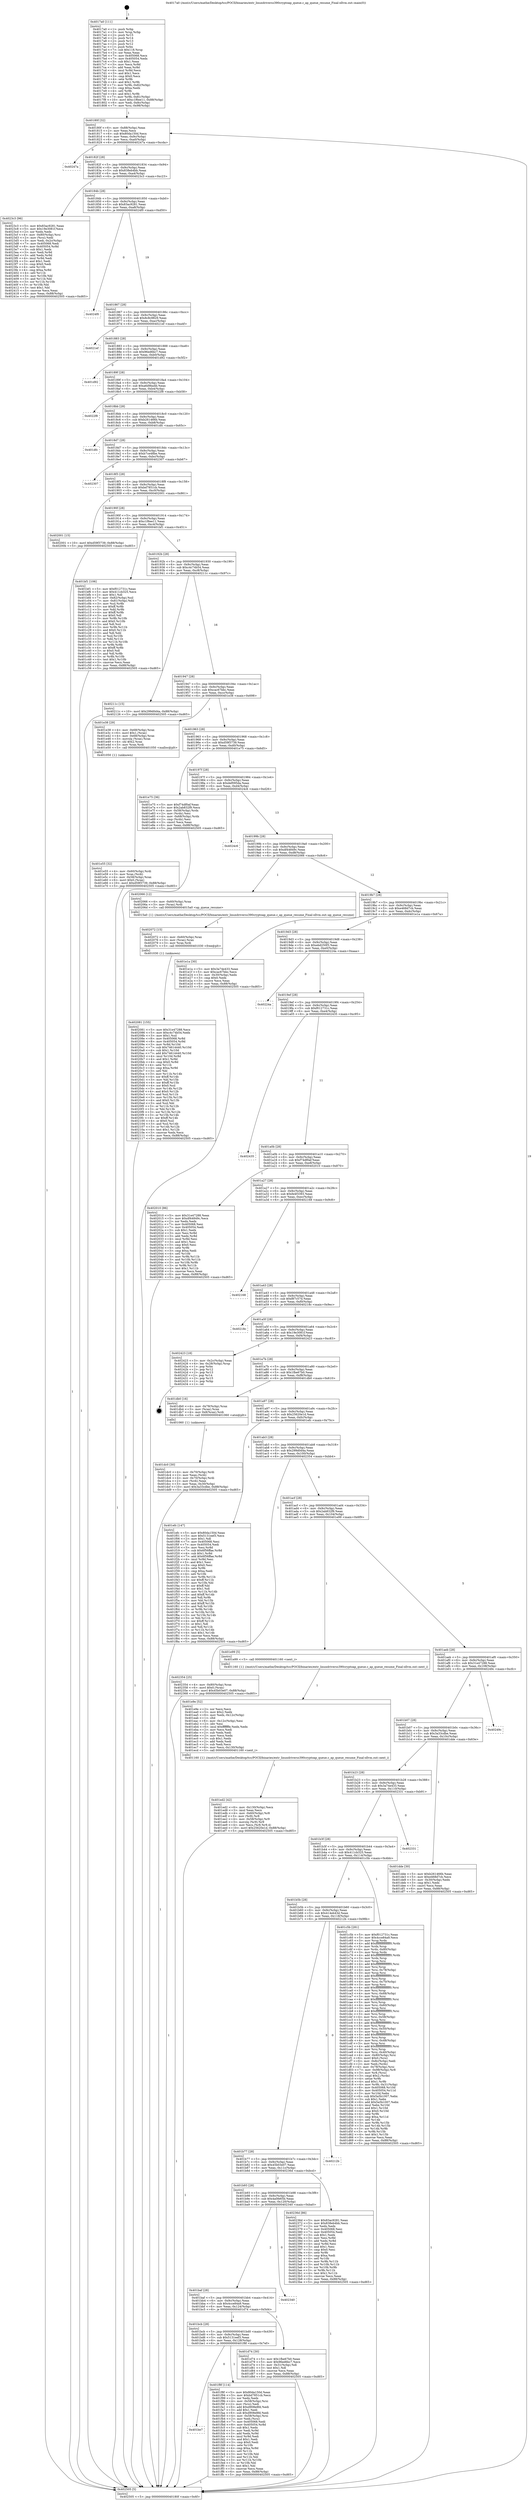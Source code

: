 digraph "0x4017a0" {
  label = "0x4017a0 (/mnt/c/Users/mathe/Desktop/tcc/POCII/binaries/extr_linuxdriverss390cryptoap_queue.c_ap_queue_resume_Final-ollvm.out::main(0))"
  labelloc = "t"
  node[shape=record]

  Entry [label="",width=0.3,height=0.3,shape=circle,fillcolor=black,style=filled]
  "0x40180f" [label="{
     0x40180f [32]\l
     | [instrs]\l
     &nbsp;&nbsp;0x40180f \<+6\>: mov -0x88(%rbp),%eax\l
     &nbsp;&nbsp;0x401815 \<+2\>: mov %eax,%ecx\l
     &nbsp;&nbsp;0x401817 \<+6\>: sub $0x80da150d,%ecx\l
     &nbsp;&nbsp;0x40181d \<+6\>: mov %eax,-0x9c(%rbp)\l
     &nbsp;&nbsp;0x401823 \<+6\>: mov %ecx,-0xa0(%rbp)\l
     &nbsp;&nbsp;0x401829 \<+6\>: je 000000000040247a \<main+0xcda\>\l
  }"]
  "0x40247a" [label="{
     0x40247a\l
  }", style=dashed]
  "0x40182f" [label="{
     0x40182f [28]\l
     | [instrs]\l
     &nbsp;&nbsp;0x40182f \<+5\>: jmp 0000000000401834 \<main+0x94\>\l
     &nbsp;&nbsp;0x401834 \<+6\>: mov -0x9c(%rbp),%eax\l
     &nbsp;&nbsp;0x40183a \<+5\>: sub $0x838eb4bb,%eax\l
     &nbsp;&nbsp;0x40183f \<+6\>: mov %eax,-0xa4(%rbp)\l
     &nbsp;&nbsp;0x401845 \<+6\>: je 00000000004023c3 \<main+0xc23\>\l
  }"]
  Exit [label="",width=0.3,height=0.3,shape=circle,fillcolor=black,style=filled,peripheries=2]
  "0x4023c3" [label="{
     0x4023c3 [96]\l
     | [instrs]\l
     &nbsp;&nbsp;0x4023c3 \<+5\>: mov $0x83ac9281,%eax\l
     &nbsp;&nbsp;0x4023c8 \<+5\>: mov $0x19e3081f,%ecx\l
     &nbsp;&nbsp;0x4023cd \<+2\>: xor %edx,%edx\l
     &nbsp;&nbsp;0x4023cf \<+4\>: mov -0x80(%rbp),%rsi\l
     &nbsp;&nbsp;0x4023d3 \<+2\>: mov (%rsi),%edi\l
     &nbsp;&nbsp;0x4023d5 \<+3\>: mov %edi,-0x2c(%rbp)\l
     &nbsp;&nbsp;0x4023d8 \<+7\>: mov 0x405068,%edi\l
     &nbsp;&nbsp;0x4023df \<+8\>: mov 0x405054,%r8d\l
     &nbsp;&nbsp;0x4023e7 \<+3\>: sub $0x1,%edx\l
     &nbsp;&nbsp;0x4023ea \<+3\>: mov %edi,%r9d\l
     &nbsp;&nbsp;0x4023ed \<+3\>: add %edx,%r9d\l
     &nbsp;&nbsp;0x4023f0 \<+4\>: imul %r9d,%edi\l
     &nbsp;&nbsp;0x4023f4 \<+3\>: and $0x1,%edi\l
     &nbsp;&nbsp;0x4023f7 \<+3\>: cmp $0x0,%edi\l
     &nbsp;&nbsp;0x4023fa \<+4\>: sete %r10b\l
     &nbsp;&nbsp;0x4023fe \<+4\>: cmp $0xa,%r8d\l
     &nbsp;&nbsp;0x402402 \<+4\>: setl %r11b\l
     &nbsp;&nbsp;0x402406 \<+3\>: mov %r10b,%bl\l
     &nbsp;&nbsp;0x402409 \<+3\>: and %r11b,%bl\l
     &nbsp;&nbsp;0x40240c \<+3\>: xor %r11b,%r10b\l
     &nbsp;&nbsp;0x40240f \<+3\>: or %r10b,%bl\l
     &nbsp;&nbsp;0x402412 \<+3\>: test $0x1,%bl\l
     &nbsp;&nbsp;0x402415 \<+3\>: cmovne %ecx,%eax\l
     &nbsp;&nbsp;0x402418 \<+6\>: mov %eax,-0x88(%rbp)\l
     &nbsp;&nbsp;0x40241e \<+5\>: jmp 0000000000402505 \<main+0xd65\>\l
  }"]
  "0x40184b" [label="{
     0x40184b [28]\l
     | [instrs]\l
     &nbsp;&nbsp;0x40184b \<+5\>: jmp 0000000000401850 \<main+0xb0\>\l
     &nbsp;&nbsp;0x401850 \<+6\>: mov -0x9c(%rbp),%eax\l
     &nbsp;&nbsp;0x401856 \<+5\>: sub $0x83ac9281,%eax\l
     &nbsp;&nbsp;0x40185b \<+6\>: mov %eax,-0xa8(%rbp)\l
     &nbsp;&nbsp;0x401861 \<+6\>: je 00000000004024f0 \<main+0xd50\>\l
  }"]
  "0x402081" [label="{
     0x402081 [155]\l
     | [instrs]\l
     &nbsp;&nbsp;0x402081 \<+5\>: mov $0x31e47288,%ecx\l
     &nbsp;&nbsp;0x402086 \<+5\>: mov $0xc4c74b54,%edx\l
     &nbsp;&nbsp;0x40208b \<+3\>: mov $0x1,%sil\l
     &nbsp;&nbsp;0x40208e \<+8\>: mov 0x405068,%r8d\l
     &nbsp;&nbsp;0x402096 \<+8\>: mov 0x405054,%r9d\l
     &nbsp;&nbsp;0x40209e \<+3\>: mov %r8d,%r10d\l
     &nbsp;&nbsp;0x4020a1 \<+7\>: sub $0x74614440,%r10d\l
     &nbsp;&nbsp;0x4020a8 \<+4\>: sub $0x1,%r10d\l
     &nbsp;&nbsp;0x4020ac \<+7\>: add $0x74614440,%r10d\l
     &nbsp;&nbsp;0x4020b3 \<+4\>: imul %r10d,%r8d\l
     &nbsp;&nbsp;0x4020b7 \<+4\>: and $0x1,%r8d\l
     &nbsp;&nbsp;0x4020bb \<+4\>: cmp $0x0,%r8d\l
     &nbsp;&nbsp;0x4020bf \<+4\>: sete %r11b\l
     &nbsp;&nbsp;0x4020c3 \<+4\>: cmp $0xa,%r9d\l
     &nbsp;&nbsp;0x4020c7 \<+3\>: setl %bl\l
     &nbsp;&nbsp;0x4020ca \<+3\>: mov %r11b,%r14b\l
     &nbsp;&nbsp;0x4020cd \<+4\>: xor $0xff,%r14b\l
     &nbsp;&nbsp;0x4020d1 \<+3\>: mov %bl,%r15b\l
     &nbsp;&nbsp;0x4020d4 \<+4\>: xor $0xff,%r15b\l
     &nbsp;&nbsp;0x4020d8 \<+4\>: xor $0x0,%sil\l
     &nbsp;&nbsp;0x4020dc \<+3\>: mov %r14b,%r12b\l
     &nbsp;&nbsp;0x4020df \<+4\>: and $0x0,%r12b\l
     &nbsp;&nbsp;0x4020e3 \<+3\>: and %sil,%r11b\l
     &nbsp;&nbsp;0x4020e6 \<+3\>: mov %r15b,%r13b\l
     &nbsp;&nbsp;0x4020e9 \<+4\>: and $0x0,%r13b\l
     &nbsp;&nbsp;0x4020ed \<+3\>: and %sil,%bl\l
     &nbsp;&nbsp;0x4020f0 \<+3\>: or %r11b,%r12b\l
     &nbsp;&nbsp;0x4020f3 \<+3\>: or %bl,%r13b\l
     &nbsp;&nbsp;0x4020f6 \<+3\>: xor %r13b,%r12b\l
     &nbsp;&nbsp;0x4020f9 \<+3\>: or %r15b,%r14b\l
     &nbsp;&nbsp;0x4020fc \<+4\>: xor $0xff,%r14b\l
     &nbsp;&nbsp;0x402100 \<+4\>: or $0x0,%sil\l
     &nbsp;&nbsp;0x402104 \<+3\>: and %sil,%r14b\l
     &nbsp;&nbsp;0x402107 \<+3\>: or %r14b,%r12b\l
     &nbsp;&nbsp;0x40210a \<+4\>: test $0x1,%r12b\l
     &nbsp;&nbsp;0x40210e \<+3\>: cmovne %edx,%ecx\l
     &nbsp;&nbsp;0x402111 \<+6\>: mov %ecx,-0x88(%rbp)\l
     &nbsp;&nbsp;0x402117 \<+5\>: jmp 0000000000402505 \<main+0xd65\>\l
  }"]
  "0x4024f0" [label="{
     0x4024f0\l
  }", style=dashed]
  "0x401867" [label="{
     0x401867 [28]\l
     | [instrs]\l
     &nbsp;&nbsp;0x401867 \<+5\>: jmp 000000000040186c \<main+0xcc\>\l
     &nbsp;&nbsp;0x40186c \<+6\>: mov -0x9c(%rbp),%eax\l
     &nbsp;&nbsp;0x401872 \<+5\>: sub $0x8c8c9829,%eax\l
     &nbsp;&nbsp;0x401877 \<+6\>: mov %eax,-0xac(%rbp)\l
     &nbsp;&nbsp;0x40187d \<+6\>: je 00000000004021ef \<main+0xa4f\>\l
  }"]
  "0x402072" [label="{
     0x402072 [15]\l
     | [instrs]\l
     &nbsp;&nbsp;0x402072 \<+4\>: mov -0x60(%rbp),%rax\l
     &nbsp;&nbsp;0x402076 \<+3\>: mov (%rax),%rax\l
     &nbsp;&nbsp;0x402079 \<+3\>: mov %rax,%rdi\l
     &nbsp;&nbsp;0x40207c \<+5\>: call 0000000000401030 \<free@plt\>\l
     | [calls]\l
     &nbsp;&nbsp;0x401030 \{1\} (unknown)\l
  }"]
  "0x4021ef" [label="{
     0x4021ef\l
  }", style=dashed]
  "0x401883" [label="{
     0x401883 [28]\l
     | [instrs]\l
     &nbsp;&nbsp;0x401883 \<+5\>: jmp 0000000000401888 \<main+0xe8\>\l
     &nbsp;&nbsp;0x401888 \<+6\>: mov -0x9c(%rbp),%eax\l
     &nbsp;&nbsp;0x40188e \<+5\>: sub $0x96ed6bc7,%eax\l
     &nbsp;&nbsp;0x401893 \<+6\>: mov %eax,-0xb0(%rbp)\l
     &nbsp;&nbsp;0x401899 \<+6\>: je 0000000000401d92 \<main+0x5f2\>\l
  }"]
  "0x401be7" [label="{
     0x401be7\l
  }", style=dashed]
  "0x401d92" [label="{
     0x401d92\l
  }", style=dashed]
  "0x40189f" [label="{
     0x40189f [28]\l
     | [instrs]\l
     &nbsp;&nbsp;0x40189f \<+5\>: jmp 00000000004018a4 \<main+0x104\>\l
     &nbsp;&nbsp;0x4018a4 \<+6\>: mov -0x9c(%rbp),%eax\l
     &nbsp;&nbsp;0x4018aa \<+5\>: sub $0xa6d9ba4b,%eax\l
     &nbsp;&nbsp;0x4018af \<+6\>: mov %eax,-0xb4(%rbp)\l
     &nbsp;&nbsp;0x4018b5 \<+6\>: je 00000000004022f8 \<main+0xb58\>\l
  }"]
  "0x401f8f" [label="{
     0x401f8f [114]\l
     | [instrs]\l
     &nbsp;&nbsp;0x401f8f \<+5\>: mov $0x80da150d,%eax\l
     &nbsp;&nbsp;0x401f94 \<+5\>: mov $0xbd7851cb,%ecx\l
     &nbsp;&nbsp;0x401f99 \<+2\>: xor %edx,%edx\l
     &nbsp;&nbsp;0x401f9b \<+4\>: mov -0x58(%rbp),%rsi\l
     &nbsp;&nbsp;0x401f9f \<+2\>: mov (%rsi),%edi\l
     &nbsp;&nbsp;0x401fa1 \<+6\>: add $0xd908e8fd,%edi\l
     &nbsp;&nbsp;0x401fa7 \<+3\>: add $0x1,%edi\l
     &nbsp;&nbsp;0x401faa \<+6\>: sub $0xd908e8fd,%edi\l
     &nbsp;&nbsp;0x401fb0 \<+4\>: mov -0x58(%rbp),%rsi\l
     &nbsp;&nbsp;0x401fb4 \<+2\>: mov %edi,(%rsi)\l
     &nbsp;&nbsp;0x401fb6 \<+7\>: mov 0x405068,%edi\l
     &nbsp;&nbsp;0x401fbd \<+8\>: mov 0x405054,%r8d\l
     &nbsp;&nbsp;0x401fc5 \<+3\>: sub $0x1,%edx\l
     &nbsp;&nbsp;0x401fc8 \<+3\>: mov %edi,%r9d\l
     &nbsp;&nbsp;0x401fcb \<+3\>: add %edx,%r9d\l
     &nbsp;&nbsp;0x401fce \<+4\>: imul %r9d,%edi\l
     &nbsp;&nbsp;0x401fd2 \<+3\>: and $0x1,%edi\l
     &nbsp;&nbsp;0x401fd5 \<+3\>: cmp $0x0,%edi\l
     &nbsp;&nbsp;0x401fd8 \<+4\>: sete %r10b\l
     &nbsp;&nbsp;0x401fdc \<+4\>: cmp $0xa,%r8d\l
     &nbsp;&nbsp;0x401fe0 \<+4\>: setl %r11b\l
     &nbsp;&nbsp;0x401fe4 \<+3\>: mov %r10b,%bl\l
     &nbsp;&nbsp;0x401fe7 \<+3\>: and %r11b,%bl\l
     &nbsp;&nbsp;0x401fea \<+3\>: xor %r11b,%r10b\l
     &nbsp;&nbsp;0x401fed \<+3\>: or %r10b,%bl\l
     &nbsp;&nbsp;0x401ff0 \<+3\>: test $0x1,%bl\l
     &nbsp;&nbsp;0x401ff3 \<+3\>: cmovne %ecx,%eax\l
     &nbsp;&nbsp;0x401ff6 \<+6\>: mov %eax,-0x88(%rbp)\l
     &nbsp;&nbsp;0x401ffc \<+5\>: jmp 0000000000402505 \<main+0xd65\>\l
  }"]
  "0x4022f8" [label="{
     0x4022f8\l
  }", style=dashed]
  "0x4018bb" [label="{
     0x4018bb [28]\l
     | [instrs]\l
     &nbsp;&nbsp;0x4018bb \<+5\>: jmp 00000000004018c0 \<main+0x120\>\l
     &nbsp;&nbsp;0x4018c0 \<+6\>: mov -0x9c(%rbp),%eax\l
     &nbsp;&nbsp;0x4018c6 \<+5\>: sub $0xb261466b,%eax\l
     &nbsp;&nbsp;0x4018cb \<+6\>: mov %eax,-0xb8(%rbp)\l
     &nbsp;&nbsp;0x4018d1 \<+6\>: je 0000000000401dfc \<main+0x65c\>\l
  }"]
  "0x401ed2" [label="{
     0x401ed2 [42]\l
     | [instrs]\l
     &nbsp;&nbsp;0x401ed2 \<+6\>: mov -0x130(%rbp),%ecx\l
     &nbsp;&nbsp;0x401ed8 \<+3\>: imul %eax,%ecx\l
     &nbsp;&nbsp;0x401edb \<+4\>: mov -0x60(%rbp),%r8\l
     &nbsp;&nbsp;0x401edf \<+3\>: mov (%r8),%r8\l
     &nbsp;&nbsp;0x401ee2 \<+4\>: mov -0x58(%rbp),%r9\l
     &nbsp;&nbsp;0x401ee6 \<+3\>: movslq (%r9),%r9\l
     &nbsp;&nbsp;0x401ee9 \<+4\>: mov %ecx,(%r8,%r9,4)\l
     &nbsp;&nbsp;0x401eed \<+10\>: movl $0x25620e1d,-0x88(%rbp)\l
     &nbsp;&nbsp;0x401ef7 \<+5\>: jmp 0000000000402505 \<main+0xd65\>\l
  }"]
  "0x401dfc" [label="{
     0x401dfc\l
  }", style=dashed]
  "0x4018d7" [label="{
     0x4018d7 [28]\l
     | [instrs]\l
     &nbsp;&nbsp;0x4018d7 \<+5\>: jmp 00000000004018dc \<main+0x13c\>\l
     &nbsp;&nbsp;0x4018dc \<+6\>: mov -0x9c(%rbp),%eax\l
     &nbsp;&nbsp;0x4018e2 \<+5\>: sub $0xb7ce48be,%eax\l
     &nbsp;&nbsp;0x4018e7 \<+6\>: mov %eax,-0xbc(%rbp)\l
     &nbsp;&nbsp;0x4018ed \<+6\>: je 0000000000402307 \<main+0xb67\>\l
  }"]
  "0x401e9e" [label="{
     0x401e9e [52]\l
     | [instrs]\l
     &nbsp;&nbsp;0x401e9e \<+2\>: xor %ecx,%ecx\l
     &nbsp;&nbsp;0x401ea0 \<+5\>: mov $0x2,%edx\l
     &nbsp;&nbsp;0x401ea5 \<+6\>: mov %edx,-0x12c(%rbp)\l
     &nbsp;&nbsp;0x401eab \<+1\>: cltd\l
     &nbsp;&nbsp;0x401eac \<+6\>: mov -0x12c(%rbp),%esi\l
     &nbsp;&nbsp;0x401eb2 \<+2\>: idiv %esi\l
     &nbsp;&nbsp;0x401eb4 \<+6\>: imul $0xfffffffe,%edx,%edx\l
     &nbsp;&nbsp;0x401eba \<+2\>: mov %ecx,%edi\l
     &nbsp;&nbsp;0x401ebc \<+2\>: sub %edx,%edi\l
     &nbsp;&nbsp;0x401ebe \<+2\>: mov %ecx,%edx\l
     &nbsp;&nbsp;0x401ec0 \<+3\>: sub $0x1,%edx\l
     &nbsp;&nbsp;0x401ec3 \<+2\>: add %edx,%edi\l
     &nbsp;&nbsp;0x401ec5 \<+2\>: sub %edi,%ecx\l
     &nbsp;&nbsp;0x401ec7 \<+6\>: mov %ecx,-0x130(%rbp)\l
     &nbsp;&nbsp;0x401ecd \<+5\>: call 0000000000401160 \<next_i\>\l
     | [calls]\l
     &nbsp;&nbsp;0x401160 \{1\} (/mnt/c/Users/mathe/Desktop/tcc/POCII/binaries/extr_linuxdriverss390cryptoap_queue.c_ap_queue_resume_Final-ollvm.out::next_i)\l
  }"]
  "0x402307" [label="{
     0x402307\l
  }", style=dashed]
  "0x4018f3" [label="{
     0x4018f3 [28]\l
     | [instrs]\l
     &nbsp;&nbsp;0x4018f3 \<+5\>: jmp 00000000004018f8 \<main+0x158\>\l
     &nbsp;&nbsp;0x4018f8 \<+6\>: mov -0x9c(%rbp),%eax\l
     &nbsp;&nbsp;0x4018fe \<+5\>: sub $0xbd7851cb,%eax\l
     &nbsp;&nbsp;0x401903 \<+6\>: mov %eax,-0xc0(%rbp)\l
     &nbsp;&nbsp;0x401909 \<+6\>: je 0000000000402001 \<main+0x861\>\l
  }"]
  "0x401e55" [label="{
     0x401e55 [32]\l
     | [instrs]\l
     &nbsp;&nbsp;0x401e55 \<+4\>: mov -0x60(%rbp),%rdi\l
     &nbsp;&nbsp;0x401e59 \<+3\>: mov %rax,(%rdi)\l
     &nbsp;&nbsp;0x401e5c \<+4\>: mov -0x58(%rbp),%rax\l
     &nbsp;&nbsp;0x401e60 \<+6\>: movl $0x0,(%rax)\l
     &nbsp;&nbsp;0x401e66 \<+10\>: movl $0xd59f3739,-0x88(%rbp)\l
     &nbsp;&nbsp;0x401e70 \<+5\>: jmp 0000000000402505 \<main+0xd65\>\l
  }"]
  "0x402001" [label="{
     0x402001 [15]\l
     | [instrs]\l
     &nbsp;&nbsp;0x402001 \<+10\>: movl $0xd59f3739,-0x88(%rbp)\l
     &nbsp;&nbsp;0x40200b \<+5\>: jmp 0000000000402505 \<main+0xd65\>\l
  }"]
  "0x40190f" [label="{
     0x40190f [28]\l
     | [instrs]\l
     &nbsp;&nbsp;0x40190f \<+5\>: jmp 0000000000401914 \<main+0x174\>\l
     &nbsp;&nbsp;0x401914 \<+6\>: mov -0x9c(%rbp),%eax\l
     &nbsp;&nbsp;0x40191a \<+5\>: sub $0xc1f6ee11,%eax\l
     &nbsp;&nbsp;0x40191f \<+6\>: mov %eax,-0xc4(%rbp)\l
     &nbsp;&nbsp;0x401925 \<+6\>: je 0000000000401bf1 \<main+0x451\>\l
  }"]
  "0x401dc0" [label="{
     0x401dc0 [30]\l
     | [instrs]\l
     &nbsp;&nbsp;0x401dc0 \<+4\>: mov -0x70(%rbp),%rdi\l
     &nbsp;&nbsp;0x401dc4 \<+2\>: mov %eax,(%rdi)\l
     &nbsp;&nbsp;0x401dc6 \<+4\>: mov -0x70(%rbp),%rdi\l
     &nbsp;&nbsp;0x401dca \<+2\>: mov (%rdi),%eax\l
     &nbsp;&nbsp;0x401dcc \<+3\>: mov %eax,-0x30(%rbp)\l
     &nbsp;&nbsp;0x401dcf \<+10\>: movl $0x3a33cdbe,-0x88(%rbp)\l
     &nbsp;&nbsp;0x401dd9 \<+5\>: jmp 0000000000402505 \<main+0xd65\>\l
  }"]
  "0x401bf1" [label="{
     0x401bf1 [106]\l
     | [instrs]\l
     &nbsp;&nbsp;0x401bf1 \<+5\>: mov $0xf012731c,%eax\l
     &nbsp;&nbsp;0x401bf6 \<+5\>: mov $0x411cb325,%ecx\l
     &nbsp;&nbsp;0x401bfb \<+2\>: mov $0x1,%dl\l
     &nbsp;&nbsp;0x401bfd \<+7\>: mov -0x82(%rbp),%sil\l
     &nbsp;&nbsp;0x401c04 \<+7\>: mov -0x81(%rbp),%dil\l
     &nbsp;&nbsp;0x401c0b \<+3\>: mov %sil,%r8b\l
     &nbsp;&nbsp;0x401c0e \<+4\>: xor $0xff,%r8b\l
     &nbsp;&nbsp;0x401c12 \<+3\>: mov %dil,%r9b\l
     &nbsp;&nbsp;0x401c15 \<+4\>: xor $0xff,%r9b\l
     &nbsp;&nbsp;0x401c19 \<+3\>: xor $0x0,%dl\l
     &nbsp;&nbsp;0x401c1c \<+3\>: mov %r8b,%r10b\l
     &nbsp;&nbsp;0x401c1f \<+4\>: and $0x0,%r10b\l
     &nbsp;&nbsp;0x401c23 \<+3\>: and %dl,%sil\l
     &nbsp;&nbsp;0x401c26 \<+3\>: mov %r9b,%r11b\l
     &nbsp;&nbsp;0x401c29 \<+4\>: and $0x0,%r11b\l
     &nbsp;&nbsp;0x401c2d \<+3\>: and %dl,%dil\l
     &nbsp;&nbsp;0x401c30 \<+3\>: or %sil,%r10b\l
     &nbsp;&nbsp;0x401c33 \<+3\>: or %dil,%r11b\l
     &nbsp;&nbsp;0x401c36 \<+3\>: xor %r11b,%r10b\l
     &nbsp;&nbsp;0x401c39 \<+3\>: or %r9b,%r8b\l
     &nbsp;&nbsp;0x401c3c \<+4\>: xor $0xff,%r8b\l
     &nbsp;&nbsp;0x401c40 \<+3\>: or $0x0,%dl\l
     &nbsp;&nbsp;0x401c43 \<+3\>: and %dl,%r8b\l
     &nbsp;&nbsp;0x401c46 \<+3\>: or %r8b,%r10b\l
     &nbsp;&nbsp;0x401c49 \<+4\>: test $0x1,%r10b\l
     &nbsp;&nbsp;0x401c4d \<+3\>: cmovne %ecx,%eax\l
     &nbsp;&nbsp;0x401c50 \<+6\>: mov %eax,-0x88(%rbp)\l
     &nbsp;&nbsp;0x401c56 \<+5\>: jmp 0000000000402505 \<main+0xd65\>\l
  }"]
  "0x40192b" [label="{
     0x40192b [28]\l
     | [instrs]\l
     &nbsp;&nbsp;0x40192b \<+5\>: jmp 0000000000401930 \<main+0x190\>\l
     &nbsp;&nbsp;0x401930 \<+6\>: mov -0x9c(%rbp),%eax\l
     &nbsp;&nbsp;0x401936 \<+5\>: sub $0xc4c74b54,%eax\l
     &nbsp;&nbsp;0x40193b \<+6\>: mov %eax,-0xc8(%rbp)\l
     &nbsp;&nbsp;0x401941 \<+6\>: je 000000000040211c \<main+0x97c\>\l
  }"]
  "0x402505" [label="{
     0x402505 [5]\l
     | [instrs]\l
     &nbsp;&nbsp;0x402505 \<+5\>: jmp 000000000040180f \<main+0x6f\>\l
  }"]
  "0x4017a0" [label="{
     0x4017a0 [111]\l
     | [instrs]\l
     &nbsp;&nbsp;0x4017a0 \<+1\>: push %rbp\l
     &nbsp;&nbsp;0x4017a1 \<+3\>: mov %rsp,%rbp\l
     &nbsp;&nbsp;0x4017a4 \<+2\>: push %r15\l
     &nbsp;&nbsp;0x4017a6 \<+2\>: push %r14\l
     &nbsp;&nbsp;0x4017a8 \<+2\>: push %r13\l
     &nbsp;&nbsp;0x4017aa \<+2\>: push %r12\l
     &nbsp;&nbsp;0x4017ac \<+1\>: push %rbx\l
     &nbsp;&nbsp;0x4017ad \<+7\>: sub $0x118,%rsp\l
     &nbsp;&nbsp;0x4017b4 \<+2\>: xor %eax,%eax\l
     &nbsp;&nbsp;0x4017b6 \<+7\>: mov 0x405068,%ecx\l
     &nbsp;&nbsp;0x4017bd \<+7\>: mov 0x405054,%edx\l
     &nbsp;&nbsp;0x4017c4 \<+3\>: sub $0x1,%eax\l
     &nbsp;&nbsp;0x4017c7 \<+3\>: mov %ecx,%r8d\l
     &nbsp;&nbsp;0x4017ca \<+3\>: add %eax,%r8d\l
     &nbsp;&nbsp;0x4017cd \<+4\>: imul %r8d,%ecx\l
     &nbsp;&nbsp;0x4017d1 \<+3\>: and $0x1,%ecx\l
     &nbsp;&nbsp;0x4017d4 \<+3\>: cmp $0x0,%ecx\l
     &nbsp;&nbsp;0x4017d7 \<+4\>: sete %r9b\l
     &nbsp;&nbsp;0x4017db \<+4\>: and $0x1,%r9b\l
     &nbsp;&nbsp;0x4017df \<+7\>: mov %r9b,-0x82(%rbp)\l
     &nbsp;&nbsp;0x4017e6 \<+3\>: cmp $0xa,%edx\l
     &nbsp;&nbsp;0x4017e9 \<+4\>: setl %r9b\l
     &nbsp;&nbsp;0x4017ed \<+4\>: and $0x1,%r9b\l
     &nbsp;&nbsp;0x4017f1 \<+7\>: mov %r9b,-0x81(%rbp)\l
     &nbsp;&nbsp;0x4017f8 \<+10\>: movl $0xc1f6ee11,-0x88(%rbp)\l
     &nbsp;&nbsp;0x401802 \<+6\>: mov %edi,-0x8c(%rbp)\l
     &nbsp;&nbsp;0x401808 \<+7\>: mov %rsi,-0x98(%rbp)\l
  }"]
  "0x401bcb" [label="{
     0x401bcb [28]\l
     | [instrs]\l
     &nbsp;&nbsp;0x401bcb \<+5\>: jmp 0000000000401bd0 \<main+0x430\>\l
     &nbsp;&nbsp;0x401bd0 \<+6\>: mov -0x9c(%rbp),%eax\l
     &nbsp;&nbsp;0x401bd6 \<+5\>: sub $0x5131eef3,%eax\l
     &nbsp;&nbsp;0x401bdb \<+6\>: mov %eax,-0x128(%rbp)\l
     &nbsp;&nbsp;0x401be1 \<+6\>: je 0000000000401f8f \<main+0x7ef\>\l
  }"]
  "0x40211c" [label="{
     0x40211c [15]\l
     | [instrs]\l
     &nbsp;&nbsp;0x40211c \<+10\>: movl $0x299d0d4a,-0x88(%rbp)\l
     &nbsp;&nbsp;0x402126 \<+5\>: jmp 0000000000402505 \<main+0xd65\>\l
  }"]
  "0x401947" [label="{
     0x401947 [28]\l
     | [instrs]\l
     &nbsp;&nbsp;0x401947 \<+5\>: jmp 000000000040194c \<main+0x1ac\>\l
     &nbsp;&nbsp;0x40194c \<+6\>: mov -0x9c(%rbp),%eax\l
     &nbsp;&nbsp;0x401952 \<+5\>: sub $0xcac67bbc,%eax\l
     &nbsp;&nbsp;0x401957 \<+6\>: mov %eax,-0xcc(%rbp)\l
     &nbsp;&nbsp;0x40195d \<+6\>: je 0000000000401e38 \<main+0x698\>\l
  }"]
  "0x401d74" [label="{
     0x401d74 [30]\l
     | [instrs]\l
     &nbsp;&nbsp;0x401d74 \<+5\>: mov $0x1fbe67b0,%eax\l
     &nbsp;&nbsp;0x401d79 \<+5\>: mov $0x96ed6bc7,%ecx\l
     &nbsp;&nbsp;0x401d7e \<+3\>: mov -0x31(%rbp),%dl\l
     &nbsp;&nbsp;0x401d81 \<+3\>: test $0x1,%dl\l
     &nbsp;&nbsp;0x401d84 \<+3\>: cmovne %ecx,%eax\l
     &nbsp;&nbsp;0x401d87 \<+6\>: mov %eax,-0x88(%rbp)\l
     &nbsp;&nbsp;0x401d8d \<+5\>: jmp 0000000000402505 \<main+0xd65\>\l
  }"]
  "0x401e38" [label="{
     0x401e38 [29]\l
     | [instrs]\l
     &nbsp;&nbsp;0x401e38 \<+4\>: mov -0x68(%rbp),%rax\l
     &nbsp;&nbsp;0x401e3c \<+6\>: movl $0x1,(%rax)\l
     &nbsp;&nbsp;0x401e42 \<+4\>: mov -0x68(%rbp),%rax\l
     &nbsp;&nbsp;0x401e46 \<+3\>: movslq (%rax),%rax\l
     &nbsp;&nbsp;0x401e49 \<+4\>: shl $0x2,%rax\l
     &nbsp;&nbsp;0x401e4d \<+3\>: mov %rax,%rdi\l
     &nbsp;&nbsp;0x401e50 \<+5\>: call 0000000000401050 \<malloc@plt\>\l
     | [calls]\l
     &nbsp;&nbsp;0x401050 \{1\} (unknown)\l
  }"]
  "0x401963" [label="{
     0x401963 [28]\l
     | [instrs]\l
     &nbsp;&nbsp;0x401963 \<+5\>: jmp 0000000000401968 \<main+0x1c8\>\l
     &nbsp;&nbsp;0x401968 \<+6\>: mov -0x9c(%rbp),%eax\l
     &nbsp;&nbsp;0x40196e \<+5\>: sub $0xd59f3739,%eax\l
     &nbsp;&nbsp;0x401973 \<+6\>: mov %eax,-0xd0(%rbp)\l
     &nbsp;&nbsp;0x401979 \<+6\>: je 0000000000401e75 \<main+0x6d5\>\l
  }"]
  "0x401baf" [label="{
     0x401baf [28]\l
     | [instrs]\l
     &nbsp;&nbsp;0x401baf \<+5\>: jmp 0000000000401bb4 \<main+0x414\>\l
     &nbsp;&nbsp;0x401bb4 \<+6\>: mov -0x9c(%rbp),%eax\l
     &nbsp;&nbsp;0x401bba \<+5\>: sub $0x4cce84a9,%eax\l
     &nbsp;&nbsp;0x401bbf \<+6\>: mov %eax,-0x124(%rbp)\l
     &nbsp;&nbsp;0x401bc5 \<+6\>: je 0000000000401d74 \<main+0x5d4\>\l
  }"]
  "0x401e75" [label="{
     0x401e75 [36]\l
     | [instrs]\l
     &nbsp;&nbsp;0x401e75 \<+5\>: mov $0xf74df0af,%eax\l
     &nbsp;&nbsp;0x401e7a \<+5\>: mov $0x2ab832f9,%ecx\l
     &nbsp;&nbsp;0x401e7f \<+4\>: mov -0x58(%rbp),%rdx\l
     &nbsp;&nbsp;0x401e83 \<+2\>: mov (%rdx),%esi\l
     &nbsp;&nbsp;0x401e85 \<+4\>: mov -0x68(%rbp),%rdx\l
     &nbsp;&nbsp;0x401e89 \<+2\>: cmp (%rdx),%esi\l
     &nbsp;&nbsp;0x401e8b \<+3\>: cmovl %ecx,%eax\l
     &nbsp;&nbsp;0x401e8e \<+6\>: mov %eax,-0x88(%rbp)\l
     &nbsp;&nbsp;0x401e94 \<+5\>: jmp 0000000000402505 \<main+0xd65\>\l
  }"]
  "0x40197f" [label="{
     0x40197f [28]\l
     | [instrs]\l
     &nbsp;&nbsp;0x40197f \<+5\>: jmp 0000000000401984 \<main+0x1e4\>\l
     &nbsp;&nbsp;0x401984 \<+6\>: mov -0x9c(%rbp),%eax\l
     &nbsp;&nbsp;0x40198a \<+5\>: sub $0xdef095da,%eax\l
     &nbsp;&nbsp;0x40198f \<+6\>: mov %eax,-0xd4(%rbp)\l
     &nbsp;&nbsp;0x401995 \<+6\>: je 00000000004024c6 \<main+0xd26\>\l
  }"]
  "0x402340" [label="{
     0x402340\l
  }", style=dashed]
  "0x4024c6" [label="{
     0x4024c6\l
  }", style=dashed]
  "0x40199b" [label="{
     0x40199b [28]\l
     | [instrs]\l
     &nbsp;&nbsp;0x40199b \<+5\>: jmp 00000000004019a0 \<main+0x200\>\l
     &nbsp;&nbsp;0x4019a0 \<+6\>: mov -0x9c(%rbp),%eax\l
     &nbsp;&nbsp;0x4019a6 \<+5\>: sub $0xdf44849c,%eax\l
     &nbsp;&nbsp;0x4019ab \<+6\>: mov %eax,-0xd8(%rbp)\l
     &nbsp;&nbsp;0x4019b1 \<+6\>: je 0000000000402066 \<main+0x8c6\>\l
  }"]
  "0x401b93" [label="{
     0x401b93 [28]\l
     | [instrs]\l
     &nbsp;&nbsp;0x401b93 \<+5\>: jmp 0000000000401b98 \<main+0x3f8\>\l
     &nbsp;&nbsp;0x401b98 \<+6\>: mov -0x9c(%rbp),%eax\l
     &nbsp;&nbsp;0x401b9e \<+5\>: sub $0x4a0fe65b,%eax\l
     &nbsp;&nbsp;0x401ba3 \<+6\>: mov %eax,-0x120(%rbp)\l
     &nbsp;&nbsp;0x401ba9 \<+6\>: je 0000000000402340 \<main+0xba0\>\l
  }"]
  "0x402066" [label="{
     0x402066 [12]\l
     | [instrs]\l
     &nbsp;&nbsp;0x402066 \<+4\>: mov -0x60(%rbp),%rax\l
     &nbsp;&nbsp;0x40206a \<+3\>: mov (%rax),%rdi\l
     &nbsp;&nbsp;0x40206d \<+5\>: call 00000000004015a0 \<ap_queue_resume\>\l
     | [calls]\l
     &nbsp;&nbsp;0x4015a0 \{1\} (/mnt/c/Users/mathe/Desktop/tcc/POCII/binaries/extr_linuxdriverss390cryptoap_queue.c_ap_queue_resume_Final-ollvm.out::ap_queue_resume)\l
  }"]
  "0x4019b7" [label="{
     0x4019b7 [28]\l
     | [instrs]\l
     &nbsp;&nbsp;0x4019b7 \<+5\>: jmp 00000000004019bc \<main+0x21c\>\l
     &nbsp;&nbsp;0x4019bc \<+6\>: mov -0x9c(%rbp),%eax\l
     &nbsp;&nbsp;0x4019c2 \<+5\>: sub $0xe468d7cb,%eax\l
     &nbsp;&nbsp;0x4019c7 \<+6\>: mov %eax,-0xdc(%rbp)\l
     &nbsp;&nbsp;0x4019cd \<+6\>: je 0000000000401e1a \<main+0x67a\>\l
  }"]
  "0x40236d" [label="{
     0x40236d [86]\l
     | [instrs]\l
     &nbsp;&nbsp;0x40236d \<+5\>: mov $0x83ac9281,%eax\l
     &nbsp;&nbsp;0x402372 \<+5\>: mov $0x838eb4bb,%ecx\l
     &nbsp;&nbsp;0x402377 \<+2\>: xor %edx,%edx\l
     &nbsp;&nbsp;0x402379 \<+7\>: mov 0x405068,%esi\l
     &nbsp;&nbsp;0x402380 \<+7\>: mov 0x405054,%edi\l
     &nbsp;&nbsp;0x402387 \<+3\>: sub $0x1,%edx\l
     &nbsp;&nbsp;0x40238a \<+3\>: mov %esi,%r8d\l
     &nbsp;&nbsp;0x40238d \<+3\>: add %edx,%r8d\l
     &nbsp;&nbsp;0x402390 \<+4\>: imul %r8d,%esi\l
     &nbsp;&nbsp;0x402394 \<+3\>: and $0x1,%esi\l
     &nbsp;&nbsp;0x402397 \<+3\>: cmp $0x0,%esi\l
     &nbsp;&nbsp;0x40239a \<+4\>: sete %r9b\l
     &nbsp;&nbsp;0x40239e \<+3\>: cmp $0xa,%edi\l
     &nbsp;&nbsp;0x4023a1 \<+4\>: setl %r10b\l
     &nbsp;&nbsp;0x4023a5 \<+3\>: mov %r9b,%r11b\l
     &nbsp;&nbsp;0x4023a8 \<+3\>: and %r10b,%r11b\l
     &nbsp;&nbsp;0x4023ab \<+3\>: xor %r10b,%r9b\l
     &nbsp;&nbsp;0x4023ae \<+3\>: or %r9b,%r11b\l
     &nbsp;&nbsp;0x4023b1 \<+4\>: test $0x1,%r11b\l
     &nbsp;&nbsp;0x4023b5 \<+3\>: cmovne %ecx,%eax\l
     &nbsp;&nbsp;0x4023b8 \<+6\>: mov %eax,-0x88(%rbp)\l
     &nbsp;&nbsp;0x4023be \<+5\>: jmp 0000000000402505 \<main+0xd65\>\l
  }"]
  "0x401e1a" [label="{
     0x401e1a [30]\l
     | [instrs]\l
     &nbsp;&nbsp;0x401e1a \<+5\>: mov $0x3a74e433,%eax\l
     &nbsp;&nbsp;0x401e1f \<+5\>: mov $0xcac67bbc,%ecx\l
     &nbsp;&nbsp;0x401e24 \<+3\>: mov -0x30(%rbp),%edx\l
     &nbsp;&nbsp;0x401e27 \<+3\>: cmp $0x0,%edx\l
     &nbsp;&nbsp;0x401e2a \<+3\>: cmove %ecx,%eax\l
     &nbsp;&nbsp;0x401e2d \<+6\>: mov %eax,-0x88(%rbp)\l
     &nbsp;&nbsp;0x401e33 \<+5\>: jmp 0000000000402505 \<main+0xd65\>\l
  }"]
  "0x4019d3" [label="{
     0x4019d3 [28]\l
     | [instrs]\l
     &nbsp;&nbsp;0x4019d3 \<+5\>: jmp 00000000004019d8 \<main+0x238\>\l
     &nbsp;&nbsp;0x4019d8 \<+6\>: mov -0x9c(%rbp),%eax\l
     &nbsp;&nbsp;0x4019de \<+5\>: sub $0xebd250f3,%eax\l
     &nbsp;&nbsp;0x4019e3 \<+6\>: mov %eax,-0xe0(%rbp)\l
     &nbsp;&nbsp;0x4019e9 \<+6\>: je 000000000040224a \<main+0xaaa\>\l
  }"]
  "0x401b77" [label="{
     0x401b77 [28]\l
     | [instrs]\l
     &nbsp;&nbsp;0x401b77 \<+5\>: jmp 0000000000401b7c \<main+0x3dc\>\l
     &nbsp;&nbsp;0x401b7c \<+6\>: mov -0x9c(%rbp),%eax\l
     &nbsp;&nbsp;0x401b82 \<+5\>: sub $0x45b03e07,%eax\l
     &nbsp;&nbsp;0x401b87 \<+6\>: mov %eax,-0x11c(%rbp)\l
     &nbsp;&nbsp;0x401b8d \<+6\>: je 000000000040236d \<main+0xbcd\>\l
  }"]
  "0x40224a" [label="{
     0x40224a\l
  }", style=dashed]
  "0x4019ef" [label="{
     0x4019ef [28]\l
     | [instrs]\l
     &nbsp;&nbsp;0x4019ef \<+5\>: jmp 00000000004019f4 \<main+0x254\>\l
     &nbsp;&nbsp;0x4019f4 \<+6\>: mov -0x9c(%rbp),%eax\l
     &nbsp;&nbsp;0x4019fa \<+5\>: sub $0xf012731c,%eax\l
     &nbsp;&nbsp;0x4019ff \<+6\>: mov %eax,-0xe4(%rbp)\l
     &nbsp;&nbsp;0x401a05 \<+6\>: je 0000000000402435 \<main+0xc95\>\l
  }"]
  "0x40212b" [label="{
     0x40212b\l
  }", style=dashed]
  "0x402435" [label="{
     0x402435\l
  }", style=dashed]
  "0x401a0b" [label="{
     0x401a0b [28]\l
     | [instrs]\l
     &nbsp;&nbsp;0x401a0b \<+5\>: jmp 0000000000401a10 \<main+0x270\>\l
     &nbsp;&nbsp;0x401a10 \<+6\>: mov -0x9c(%rbp),%eax\l
     &nbsp;&nbsp;0x401a16 \<+5\>: sub $0xf74df0af,%eax\l
     &nbsp;&nbsp;0x401a1b \<+6\>: mov %eax,-0xe8(%rbp)\l
     &nbsp;&nbsp;0x401a21 \<+6\>: je 0000000000402010 \<main+0x870\>\l
  }"]
  "0x401b5b" [label="{
     0x401b5b [28]\l
     | [instrs]\l
     &nbsp;&nbsp;0x401b5b \<+5\>: jmp 0000000000401b60 \<main+0x3c0\>\l
     &nbsp;&nbsp;0x401b60 \<+6\>: mov -0x9c(%rbp),%eax\l
     &nbsp;&nbsp;0x401b66 \<+5\>: sub $0x414eb43d,%eax\l
     &nbsp;&nbsp;0x401b6b \<+6\>: mov %eax,-0x118(%rbp)\l
     &nbsp;&nbsp;0x401b71 \<+6\>: je 000000000040212b \<main+0x98b\>\l
  }"]
  "0x402010" [label="{
     0x402010 [86]\l
     | [instrs]\l
     &nbsp;&nbsp;0x402010 \<+5\>: mov $0x31e47288,%eax\l
     &nbsp;&nbsp;0x402015 \<+5\>: mov $0xdf44849c,%ecx\l
     &nbsp;&nbsp;0x40201a \<+2\>: xor %edx,%edx\l
     &nbsp;&nbsp;0x40201c \<+7\>: mov 0x405068,%esi\l
     &nbsp;&nbsp;0x402023 \<+7\>: mov 0x405054,%edi\l
     &nbsp;&nbsp;0x40202a \<+3\>: sub $0x1,%edx\l
     &nbsp;&nbsp;0x40202d \<+3\>: mov %esi,%r8d\l
     &nbsp;&nbsp;0x402030 \<+3\>: add %edx,%r8d\l
     &nbsp;&nbsp;0x402033 \<+4\>: imul %r8d,%esi\l
     &nbsp;&nbsp;0x402037 \<+3\>: and $0x1,%esi\l
     &nbsp;&nbsp;0x40203a \<+3\>: cmp $0x0,%esi\l
     &nbsp;&nbsp;0x40203d \<+4\>: sete %r9b\l
     &nbsp;&nbsp;0x402041 \<+3\>: cmp $0xa,%edi\l
     &nbsp;&nbsp;0x402044 \<+4\>: setl %r10b\l
     &nbsp;&nbsp;0x402048 \<+3\>: mov %r9b,%r11b\l
     &nbsp;&nbsp;0x40204b \<+3\>: and %r10b,%r11b\l
     &nbsp;&nbsp;0x40204e \<+3\>: xor %r10b,%r9b\l
     &nbsp;&nbsp;0x402051 \<+3\>: or %r9b,%r11b\l
     &nbsp;&nbsp;0x402054 \<+4\>: test $0x1,%r11b\l
     &nbsp;&nbsp;0x402058 \<+3\>: cmovne %ecx,%eax\l
     &nbsp;&nbsp;0x40205b \<+6\>: mov %eax,-0x88(%rbp)\l
     &nbsp;&nbsp;0x402061 \<+5\>: jmp 0000000000402505 \<main+0xd65\>\l
  }"]
  "0x401a27" [label="{
     0x401a27 [28]\l
     | [instrs]\l
     &nbsp;&nbsp;0x401a27 \<+5\>: jmp 0000000000401a2c \<main+0x28c\>\l
     &nbsp;&nbsp;0x401a2c \<+6\>: mov -0x9c(%rbp),%eax\l
     &nbsp;&nbsp;0x401a32 \<+5\>: sub $0xfe4f3393,%eax\l
     &nbsp;&nbsp;0x401a37 \<+6\>: mov %eax,-0xec(%rbp)\l
     &nbsp;&nbsp;0x401a3d \<+6\>: je 0000000000402168 \<main+0x9c8\>\l
  }"]
  "0x401c5b" [label="{
     0x401c5b [281]\l
     | [instrs]\l
     &nbsp;&nbsp;0x401c5b \<+5\>: mov $0xf012731c,%eax\l
     &nbsp;&nbsp;0x401c60 \<+5\>: mov $0x4cce84a9,%ecx\l
     &nbsp;&nbsp;0x401c65 \<+3\>: mov %rsp,%rdx\l
     &nbsp;&nbsp;0x401c68 \<+4\>: add $0xfffffffffffffff0,%rdx\l
     &nbsp;&nbsp;0x401c6c \<+3\>: mov %rdx,%rsp\l
     &nbsp;&nbsp;0x401c6f \<+4\>: mov %rdx,-0x80(%rbp)\l
     &nbsp;&nbsp;0x401c73 \<+3\>: mov %rsp,%rdx\l
     &nbsp;&nbsp;0x401c76 \<+4\>: add $0xfffffffffffffff0,%rdx\l
     &nbsp;&nbsp;0x401c7a \<+3\>: mov %rdx,%rsp\l
     &nbsp;&nbsp;0x401c7d \<+3\>: mov %rsp,%rsi\l
     &nbsp;&nbsp;0x401c80 \<+4\>: add $0xfffffffffffffff0,%rsi\l
     &nbsp;&nbsp;0x401c84 \<+3\>: mov %rsi,%rsp\l
     &nbsp;&nbsp;0x401c87 \<+4\>: mov %rsi,-0x78(%rbp)\l
     &nbsp;&nbsp;0x401c8b \<+3\>: mov %rsp,%rsi\l
     &nbsp;&nbsp;0x401c8e \<+4\>: add $0xfffffffffffffff0,%rsi\l
     &nbsp;&nbsp;0x401c92 \<+3\>: mov %rsi,%rsp\l
     &nbsp;&nbsp;0x401c95 \<+4\>: mov %rsi,-0x70(%rbp)\l
     &nbsp;&nbsp;0x401c99 \<+3\>: mov %rsp,%rsi\l
     &nbsp;&nbsp;0x401c9c \<+4\>: add $0xfffffffffffffff0,%rsi\l
     &nbsp;&nbsp;0x401ca0 \<+3\>: mov %rsi,%rsp\l
     &nbsp;&nbsp;0x401ca3 \<+4\>: mov %rsi,-0x68(%rbp)\l
     &nbsp;&nbsp;0x401ca7 \<+3\>: mov %rsp,%rsi\l
     &nbsp;&nbsp;0x401caa \<+4\>: add $0xfffffffffffffff0,%rsi\l
     &nbsp;&nbsp;0x401cae \<+3\>: mov %rsi,%rsp\l
     &nbsp;&nbsp;0x401cb1 \<+4\>: mov %rsi,-0x60(%rbp)\l
     &nbsp;&nbsp;0x401cb5 \<+3\>: mov %rsp,%rsi\l
     &nbsp;&nbsp;0x401cb8 \<+4\>: add $0xfffffffffffffff0,%rsi\l
     &nbsp;&nbsp;0x401cbc \<+3\>: mov %rsi,%rsp\l
     &nbsp;&nbsp;0x401cbf \<+4\>: mov %rsi,-0x58(%rbp)\l
     &nbsp;&nbsp;0x401cc3 \<+3\>: mov %rsp,%rsi\l
     &nbsp;&nbsp;0x401cc6 \<+4\>: add $0xfffffffffffffff0,%rsi\l
     &nbsp;&nbsp;0x401cca \<+3\>: mov %rsi,%rsp\l
     &nbsp;&nbsp;0x401ccd \<+4\>: mov %rsi,-0x50(%rbp)\l
     &nbsp;&nbsp;0x401cd1 \<+3\>: mov %rsp,%rsi\l
     &nbsp;&nbsp;0x401cd4 \<+4\>: add $0xfffffffffffffff0,%rsi\l
     &nbsp;&nbsp;0x401cd8 \<+3\>: mov %rsi,%rsp\l
     &nbsp;&nbsp;0x401cdb \<+4\>: mov %rsi,-0x48(%rbp)\l
     &nbsp;&nbsp;0x401cdf \<+3\>: mov %rsp,%rsi\l
     &nbsp;&nbsp;0x401ce2 \<+4\>: add $0xfffffffffffffff0,%rsi\l
     &nbsp;&nbsp;0x401ce6 \<+3\>: mov %rsi,%rsp\l
     &nbsp;&nbsp;0x401ce9 \<+4\>: mov %rsi,-0x40(%rbp)\l
     &nbsp;&nbsp;0x401ced \<+4\>: mov -0x80(%rbp),%rsi\l
     &nbsp;&nbsp;0x401cf1 \<+6\>: movl $0x0,(%rsi)\l
     &nbsp;&nbsp;0x401cf7 \<+6\>: mov -0x8c(%rbp),%edi\l
     &nbsp;&nbsp;0x401cfd \<+2\>: mov %edi,(%rdx)\l
     &nbsp;&nbsp;0x401cff \<+4\>: mov -0x78(%rbp),%rsi\l
     &nbsp;&nbsp;0x401d03 \<+7\>: mov -0x98(%rbp),%r8\l
     &nbsp;&nbsp;0x401d0a \<+3\>: mov %r8,(%rsi)\l
     &nbsp;&nbsp;0x401d0d \<+3\>: cmpl $0x2,(%rdx)\l
     &nbsp;&nbsp;0x401d10 \<+4\>: setne %r9b\l
     &nbsp;&nbsp;0x401d14 \<+4\>: and $0x1,%r9b\l
     &nbsp;&nbsp;0x401d18 \<+4\>: mov %r9b,-0x31(%rbp)\l
     &nbsp;&nbsp;0x401d1c \<+8\>: mov 0x405068,%r10d\l
     &nbsp;&nbsp;0x401d24 \<+8\>: mov 0x405054,%r11d\l
     &nbsp;&nbsp;0x401d2c \<+3\>: mov %r10d,%ebx\l
     &nbsp;&nbsp;0x401d2f \<+6\>: sub $0x5a5b1007,%ebx\l
     &nbsp;&nbsp;0x401d35 \<+3\>: sub $0x1,%ebx\l
     &nbsp;&nbsp;0x401d38 \<+6\>: add $0x5a5b1007,%ebx\l
     &nbsp;&nbsp;0x401d3e \<+4\>: imul %ebx,%r10d\l
     &nbsp;&nbsp;0x401d42 \<+4\>: and $0x1,%r10d\l
     &nbsp;&nbsp;0x401d46 \<+4\>: cmp $0x0,%r10d\l
     &nbsp;&nbsp;0x401d4a \<+4\>: sete %r9b\l
     &nbsp;&nbsp;0x401d4e \<+4\>: cmp $0xa,%r11d\l
     &nbsp;&nbsp;0x401d52 \<+4\>: setl %r14b\l
     &nbsp;&nbsp;0x401d56 \<+3\>: mov %r9b,%r15b\l
     &nbsp;&nbsp;0x401d59 \<+3\>: and %r14b,%r15b\l
     &nbsp;&nbsp;0x401d5c \<+3\>: xor %r14b,%r9b\l
     &nbsp;&nbsp;0x401d5f \<+3\>: or %r9b,%r15b\l
     &nbsp;&nbsp;0x401d62 \<+4\>: test $0x1,%r15b\l
     &nbsp;&nbsp;0x401d66 \<+3\>: cmovne %ecx,%eax\l
     &nbsp;&nbsp;0x401d69 \<+6\>: mov %eax,-0x88(%rbp)\l
     &nbsp;&nbsp;0x401d6f \<+5\>: jmp 0000000000402505 \<main+0xd65\>\l
  }"]
  "0x402168" [label="{
     0x402168\l
  }", style=dashed]
  "0x401a43" [label="{
     0x401a43 [28]\l
     | [instrs]\l
     &nbsp;&nbsp;0x401a43 \<+5\>: jmp 0000000000401a48 \<main+0x2a8\>\l
     &nbsp;&nbsp;0x401a48 \<+6\>: mov -0x9c(%rbp),%eax\l
     &nbsp;&nbsp;0x401a4e \<+5\>: sub $0xf87c57d,%eax\l
     &nbsp;&nbsp;0x401a53 \<+6\>: mov %eax,-0xf0(%rbp)\l
     &nbsp;&nbsp;0x401a59 \<+6\>: je 000000000040218c \<main+0x9ec\>\l
  }"]
  "0x401b3f" [label="{
     0x401b3f [28]\l
     | [instrs]\l
     &nbsp;&nbsp;0x401b3f \<+5\>: jmp 0000000000401b44 \<main+0x3a4\>\l
     &nbsp;&nbsp;0x401b44 \<+6\>: mov -0x9c(%rbp),%eax\l
     &nbsp;&nbsp;0x401b4a \<+5\>: sub $0x411cb325,%eax\l
     &nbsp;&nbsp;0x401b4f \<+6\>: mov %eax,-0x114(%rbp)\l
     &nbsp;&nbsp;0x401b55 \<+6\>: je 0000000000401c5b \<main+0x4bb\>\l
  }"]
  "0x40218c" [label="{
     0x40218c\l
  }", style=dashed]
  "0x401a5f" [label="{
     0x401a5f [28]\l
     | [instrs]\l
     &nbsp;&nbsp;0x401a5f \<+5\>: jmp 0000000000401a64 \<main+0x2c4\>\l
     &nbsp;&nbsp;0x401a64 \<+6\>: mov -0x9c(%rbp),%eax\l
     &nbsp;&nbsp;0x401a6a \<+5\>: sub $0x19e3081f,%eax\l
     &nbsp;&nbsp;0x401a6f \<+6\>: mov %eax,-0xf4(%rbp)\l
     &nbsp;&nbsp;0x401a75 \<+6\>: je 0000000000402423 \<main+0xc83\>\l
  }"]
  "0x402331" [label="{
     0x402331\l
  }", style=dashed]
  "0x402423" [label="{
     0x402423 [18]\l
     | [instrs]\l
     &nbsp;&nbsp;0x402423 \<+3\>: mov -0x2c(%rbp),%eax\l
     &nbsp;&nbsp;0x402426 \<+4\>: lea -0x28(%rbp),%rsp\l
     &nbsp;&nbsp;0x40242a \<+1\>: pop %rbx\l
     &nbsp;&nbsp;0x40242b \<+2\>: pop %r12\l
     &nbsp;&nbsp;0x40242d \<+2\>: pop %r13\l
     &nbsp;&nbsp;0x40242f \<+2\>: pop %r14\l
     &nbsp;&nbsp;0x402431 \<+2\>: pop %r15\l
     &nbsp;&nbsp;0x402433 \<+1\>: pop %rbp\l
     &nbsp;&nbsp;0x402434 \<+1\>: ret\l
  }"]
  "0x401a7b" [label="{
     0x401a7b [28]\l
     | [instrs]\l
     &nbsp;&nbsp;0x401a7b \<+5\>: jmp 0000000000401a80 \<main+0x2e0\>\l
     &nbsp;&nbsp;0x401a80 \<+6\>: mov -0x9c(%rbp),%eax\l
     &nbsp;&nbsp;0x401a86 \<+5\>: sub $0x1fbe67b0,%eax\l
     &nbsp;&nbsp;0x401a8b \<+6\>: mov %eax,-0xf8(%rbp)\l
     &nbsp;&nbsp;0x401a91 \<+6\>: je 0000000000401db0 \<main+0x610\>\l
  }"]
  "0x401b23" [label="{
     0x401b23 [28]\l
     | [instrs]\l
     &nbsp;&nbsp;0x401b23 \<+5\>: jmp 0000000000401b28 \<main+0x388\>\l
     &nbsp;&nbsp;0x401b28 \<+6\>: mov -0x9c(%rbp),%eax\l
     &nbsp;&nbsp;0x401b2e \<+5\>: sub $0x3a74e433,%eax\l
     &nbsp;&nbsp;0x401b33 \<+6\>: mov %eax,-0x110(%rbp)\l
     &nbsp;&nbsp;0x401b39 \<+6\>: je 0000000000402331 \<main+0xb91\>\l
  }"]
  "0x401db0" [label="{
     0x401db0 [16]\l
     | [instrs]\l
     &nbsp;&nbsp;0x401db0 \<+4\>: mov -0x78(%rbp),%rax\l
     &nbsp;&nbsp;0x401db4 \<+3\>: mov (%rax),%rax\l
     &nbsp;&nbsp;0x401db7 \<+4\>: mov 0x8(%rax),%rdi\l
     &nbsp;&nbsp;0x401dbb \<+5\>: call 0000000000401060 \<atoi@plt\>\l
     | [calls]\l
     &nbsp;&nbsp;0x401060 \{1\} (unknown)\l
  }"]
  "0x401a97" [label="{
     0x401a97 [28]\l
     | [instrs]\l
     &nbsp;&nbsp;0x401a97 \<+5\>: jmp 0000000000401a9c \<main+0x2fc\>\l
     &nbsp;&nbsp;0x401a9c \<+6\>: mov -0x9c(%rbp),%eax\l
     &nbsp;&nbsp;0x401aa2 \<+5\>: sub $0x25620e1d,%eax\l
     &nbsp;&nbsp;0x401aa7 \<+6\>: mov %eax,-0xfc(%rbp)\l
     &nbsp;&nbsp;0x401aad \<+6\>: je 0000000000401efc \<main+0x75c\>\l
  }"]
  "0x401dde" [label="{
     0x401dde [30]\l
     | [instrs]\l
     &nbsp;&nbsp;0x401dde \<+5\>: mov $0xb261466b,%eax\l
     &nbsp;&nbsp;0x401de3 \<+5\>: mov $0xe468d7cb,%ecx\l
     &nbsp;&nbsp;0x401de8 \<+3\>: mov -0x30(%rbp),%edx\l
     &nbsp;&nbsp;0x401deb \<+3\>: cmp $0x1,%edx\l
     &nbsp;&nbsp;0x401dee \<+3\>: cmovl %ecx,%eax\l
     &nbsp;&nbsp;0x401df1 \<+6\>: mov %eax,-0x88(%rbp)\l
     &nbsp;&nbsp;0x401df7 \<+5\>: jmp 0000000000402505 \<main+0xd65\>\l
  }"]
  "0x401efc" [label="{
     0x401efc [147]\l
     | [instrs]\l
     &nbsp;&nbsp;0x401efc \<+5\>: mov $0x80da150d,%eax\l
     &nbsp;&nbsp;0x401f01 \<+5\>: mov $0x5131eef3,%ecx\l
     &nbsp;&nbsp;0x401f06 \<+2\>: mov $0x1,%dl\l
     &nbsp;&nbsp;0x401f08 \<+7\>: mov 0x405068,%esi\l
     &nbsp;&nbsp;0x401f0f \<+7\>: mov 0x405054,%edi\l
     &nbsp;&nbsp;0x401f16 \<+3\>: mov %esi,%r8d\l
     &nbsp;&nbsp;0x401f19 \<+7\>: sub $0x6f56ffae,%r8d\l
     &nbsp;&nbsp;0x401f20 \<+4\>: sub $0x1,%r8d\l
     &nbsp;&nbsp;0x401f24 \<+7\>: add $0x6f56ffae,%r8d\l
     &nbsp;&nbsp;0x401f2b \<+4\>: imul %r8d,%esi\l
     &nbsp;&nbsp;0x401f2f \<+3\>: and $0x1,%esi\l
     &nbsp;&nbsp;0x401f32 \<+3\>: cmp $0x0,%esi\l
     &nbsp;&nbsp;0x401f35 \<+4\>: sete %r9b\l
     &nbsp;&nbsp;0x401f39 \<+3\>: cmp $0xa,%edi\l
     &nbsp;&nbsp;0x401f3c \<+4\>: setl %r10b\l
     &nbsp;&nbsp;0x401f40 \<+3\>: mov %r9b,%r11b\l
     &nbsp;&nbsp;0x401f43 \<+4\>: xor $0xff,%r11b\l
     &nbsp;&nbsp;0x401f47 \<+3\>: mov %r10b,%bl\l
     &nbsp;&nbsp;0x401f4a \<+3\>: xor $0xff,%bl\l
     &nbsp;&nbsp;0x401f4d \<+3\>: xor $0x1,%dl\l
     &nbsp;&nbsp;0x401f50 \<+3\>: mov %r11b,%r14b\l
     &nbsp;&nbsp;0x401f53 \<+4\>: and $0xff,%r14b\l
     &nbsp;&nbsp;0x401f57 \<+3\>: and %dl,%r9b\l
     &nbsp;&nbsp;0x401f5a \<+3\>: mov %bl,%r15b\l
     &nbsp;&nbsp;0x401f5d \<+4\>: and $0xff,%r15b\l
     &nbsp;&nbsp;0x401f61 \<+3\>: and %dl,%r10b\l
     &nbsp;&nbsp;0x401f64 \<+3\>: or %r9b,%r14b\l
     &nbsp;&nbsp;0x401f67 \<+3\>: or %r10b,%r15b\l
     &nbsp;&nbsp;0x401f6a \<+3\>: xor %r15b,%r14b\l
     &nbsp;&nbsp;0x401f6d \<+3\>: or %bl,%r11b\l
     &nbsp;&nbsp;0x401f70 \<+4\>: xor $0xff,%r11b\l
     &nbsp;&nbsp;0x401f74 \<+3\>: or $0x1,%dl\l
     &nbsp;&nbsp;0x401f77 \<+3\>: and %dl,%r11b\l
     &nbsp;&nbsp;0x401f7a \<+3\>: or %r11b,%r14b\l
     &nbsp;&nbsp;0x401f7d \<+4\>: test $0x1,%r14b\l
     &nbsp;&nbsp;0x401f81 \<+3\>: cmovne %ecx,%eax\l
     &nbsp;&nbsp;0x401f84 \<+6\>: mov %eax,-0x88(%rbp)\l
     &nbsp;&nbsp;0x401f8a \<+5\>: jmp 0000000000402505 \<main+0xd65\>\l
  }"]
  "0x401ab3" [label="{
     0x401ab3 [28]\l
     | [instrs]\l
     &nbsp;&nbsp;0x401ab3 \<+5\>: jmp 0000000000401ab8 \<main+0x318\>\l
     &nbsp;&nbsp;0x401ab8 \<+6\>: mov -0x9c(%rbp),%eax\l
     &nbsp;&nbsp;0x401abe \<+5\>: sub $0x299d0d4a,%eax\l
     &nbsp;&nbsp;0x401ac3 \<+6\>: mov %eax,-0x100(%rbp)\l
     &nbsp;&nbsp;0x401ac9 \<+6\>: je 0000000000402354 \<main+0xbb4\>\l
  }"]
  "0x401b07" [label="{
     0x401b07 [28]\l
     | [instrs]\l
     &nbsp;&nbsp;0x401b07 \<+5\>: jmp 0000000000401b0c \<main+0x36c\>\l
     &nbsp;&nbsp;0x401b0c \<+6\>: mov -0x9c(%rbp),%eax\l
     &nbsp;&nbsp;0x401b12 \<+5\>: sub $0x3a33cdbe,%eax\l
     &nbsp;&nbsp;0x401b17 \<+6\>: mov %eax,-0x10c(%rbp)\l
     &nbsp;&nbsp;0x401b1d \<+6\>: je 0000000000401dde \<main+0x63e\>\l
  }"]
  "0x402354" [label="{
     0x402354 [25]\l
     | [instrs]\l
     &nbsp;&nbsp;0x402354 \<+4\>: mov -0x80(%rbp),%rax\l
     &nbsp;&nbsp;0x402358 \<+6\>: movl $0x0,(%rax)\l
     &nbsp;&nbsp;0x40235e \<+10\>: movl $0x45b03e07,-0x88(%rbp)\l
     &nbsp;&nbsp;0x402368 \<+5\>: jmp 0000000000402505 \<main+0xd65\>\l
  }"]
  "0x401acf" [label="{
     0x401acf [28]\l
     | [instrs]\l
     &nbsp;&nbsp;0x401acf \<+5\>: jmp 0000000000401ad4 \<main+0x334\>\l
     &nbsp;&nbsp;0x401ad4 \<+6\>: mov -0x9c(%rbp),%eax\l
     &nbsp;&nbsp;0x401ada \<+5\>: sub $0x2ab832f9,%eax\l
     &nbsp;&nbsp;0x401adf \<+6\>: mov %eax,-0x104(%rbp)\l
     &nbsp;&nbsp;0x401ae5 \<+6\>: je 0000000000401e99 \<main+0x6f9\>\l
  }"]
  "0x40249c" [label="{
     0x40249c\l
  }", style=dashed]
  "0x401e99" [label="{
     0x401e99 [5]\l
     | [instrs]\l
     &nbsp;&nbsp;0x401e99 \<+5\>: call 0000000000401160 \<next_i\>\l
     | [calls]\l
     &nbsp;&nbsp;0x401160 \{1\} (/mnt/c/Users/mathe/Desktop/tcc/POCII/binaries/extr_linuxdriverss390cryptoap_queue.c_ap_queue_resume_Final-ollvm.out::next_i)\l
  }"]
  "0x401aeb" [label="{
     0x401aeb [28]\l
     | [instrs]\l
     &nbsp;&nbsp;0x401aeb \<+5\>: jmp 0000000000401af0 \<main+0x350\>\l
     &nbsp;&nbsp;0x401af0 \<+6\>: mov -0x9c(%rbp),%eax\l
     &nbsp;&nbsp;0x401af6 \<+5\>: sub $0x31e47288,%eax\l
     &nbsp;&nbsp;0x401afb \<+6\>: mov %eax,-0x108(%rbp)\l
     &nbsp;&nbsp;0x401b01 \<+6\>: je 000000000040249c \<main+0xcfc\>\l
  }"]
  Entry -> "0x4017a0" [label=" 1"]
  "0x40180f" -> "0x40247a" [label=" 0"]
  "0x40180f" -> "0x40182f" [label=" 20"]
  "0x402423" -> Exit [label=" 1"]
  "0x40182f" -> "0x4023c3" [label=" 1"]
  "0x40182f" -> "0x40184b" [label=" 19"]
  "0x4023c3" -> "0x402505" [label=" 1"]
  "0x40184b" -> "0x4024f0" [label=" 0"]
  "0x40184b" -> "0x401867" [label=" 19"]
  "0x40236d" -> "0x402505" [label=" 1"]
  "0x401867" -> "0x4021ef" [label=" 0"]
  "0x401867" -> "0x401883" [label=" 19"]
  "0x402354" -> "0x402505" [label=" 1"]
  "0x401883" -> "0x401d92" [label=" 0"]
  "0x401883" -> "0x40189f" [label=" 19"]
  "0x40211c" -> "0x402505" [label=" 1"]
  "0x40189f" -> "0x4022f8" [label=" 0"]
  "0x40189f" -> "0x4018bb" [label=" 19"]
  "0x402081" -> "0x402505" [label=" 1"]
  "0x4018bb" -> "0x401dfc" [label=" 0"]
  "0x4018bb" -> "0x4018d7" [label=" 19"]
  "0x402066" -> "0x402072" [label=" 1"]
  "0x4018d7" -> "0x402307" [label=" 0"]
  "0x4018d7" -> "0x4018f3" [label=" 19"]
  "0x402010" -> "0x402505" [label=" 1"]
  "0x4018f3" -> "0x402001" [label=" 1"]
  "0x4018f3" -> "0x40190f" [label=" 18"]
  "0x402001" -> "0x402505" [label=" 1"]
  "0x40190f" -> "0x401bf1" [label=" 1"]
  "0x40190f" -> "0x40192b" [label=" 17"]
  "0x401bf1" -> "0x402505" [label=" 1"]
  "0x4017a0" -> "0x40180f" [label=" 1"]
  "0x402505" -> "0x40180f" [label=" 19"]
  "0x401f8f" -> "0x402505" [label=" 1"]
  "0x40192b" -> "0x40211c" [label=" 1"]
  "0x40192b" -> "0x401947" [label=" 16"]
  "0x401bcb" -> "0x401be7" [label=" 0"]
  "0x401947" -> "0x401e38" [label=" 1"]
  "0x401947" -> "0x401963" [label=" 15"]
  "0x401bcb" -> "0x401f8f" [label=" 1"]
  "0x401963" -> "0x401e75" [label=" 2"]
  "0x401963" -> "0x40197f" [label=" 13"]
  "0x401efc" -> "0x402505" [label=" 1"]
  "0x40197f" -> "0x4024c6" [label=" 0"]
  "0x40197f" -> "0x40199b" [label=" 13"]
  "0x401ed2" -> "0x402505" [label=" 1"]
  "0x40199b" -> "0x402066" [label=" 1"]
  "0x40199b" -> "0x4019b7" [label=" 12"]
  "0x401e99" -> "0x401e9e" [label=" 1"]
  "0x4019b7" -> "0x401e1a" [label=" 1"]
  "0x4019b7" -> "0x4019d3" [label=" 11"]
  "0x401e75" -> "0x402505" [label=" 2"]
  "0x4019d3" -> "0x40224a" [label=" 0"]
  "0x4019d3" -> "0x4019ef" [label=" 11"]
  "0x401e38" -> "0x401e55" [label=" 1"]
  "0x4019ef" -> "0x402435" [label=" 0"]
  "0x4019ef" -> "0x401a0b" [label=" 11"]
  "0x401e1a" -> "0x402505" [label=" 1"]
  "0x401a0b" -> "0x402010" [label=" 1"]
  "0x401a0b" -> "0x401a27" [label=" 10"]
  "0x401db0" -> "0x401dc0" [label=" 1"]
  "0x401a27" -> "0x402168" [label=" 0"]
  "0x401a27" -> "0x401a43" [label=" 10"]
  "0x401d74" -> "0x402505" [label=" 1"]
  "0x401a43" -> "0x40218c" [label=" 0"]
  "0x401a43" -> "0x401a5f" [label=" 10"]
  "0x401baf" -> "0x401d74" [label=" 1"]
  "0x401a5f" -> "0x402423" [label=" 1"]
  "0x401a5f" -> "0x401a7b" [label=" 9"]
  "0x402072" -> "0x402081" [label=" 1"]
  "0x401a7b" -> "0x401db0" [label=" 1"]
  "0x401a7b" -> "0x401a97" [label=" 8"]
  "0x401b93" -> "0x402340" [label=" 0"]
  "0x401a97" -> "0x401efc" [label=" 1"]
  "0x401a97" -> "0x401ab3" [label=" 7"]
  "0x401e9e" -> "0x401ed2" [label=" 1"]
  "0x401ab3" -> "0x402354" [label=" 1"]
  "0x401ab3" -> "0x401acf" [label=" 6"]
  "0x401b77" -> "0x40236d" [label=" 1"]
  "0x401acf" -> "0x401e99" [label=" 1"]
  "0x401acf" -> "0x401aeb" [label=" 5"]
  "0x401e55" -> "0x402505" [label=" 1"]
  "0x401aeb" -> "0x40249c" [label=" 0"]
  "0x401aeb" -> "0x401b07" [label=" 5"]
  "0x401b77" -> "0x401b93" [label=" 2"]
  "0x401b07" -> "0x401dde" [label=" 1"]
  "0x401b07" -> "0x401b23" [label=" 4"]
  "0x401b93" -> "0x401baf" [label=" 2"]
  "0x401b23" -> "0x402331" [label=" 0"]
  "0x401b23" -> "0x401b3f" [label=" 4"]
  "0x401baf" -> "0x401bcb" [label=" 1"]
  "0x401b3f" -> "0x401c5b" [label=" 1"]
  "0x401b3f" -> "0x401b5b" [label=" 3"]
  "0x401dc0" -> "0x402505" [label=" 1"]
  "0x401c5b" -> "0x402505" [label=" 1"]
  "0x401dde" -> "0x402505" [label=" 1"]
  "0x401b5b" -> "0x40212b" [label=" 0"]
  "0x401b5b" -> "0x401b77" [label=" 3"]
}
